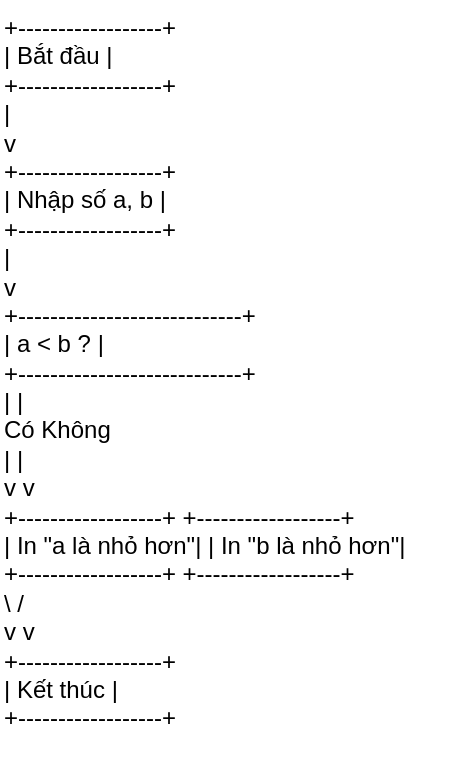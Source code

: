 <mxfile version="26.2.13">
  <diagram id="C5RBs43oDa-KdzZeNtuy" name="Page-1">
    <mxGraphModel dx="996" dy="570" grid="1" gridSize="10" guides="1" tooltips="1" connect="1" arrows="1" fold="1" page="1" pageScale="1" pageWidth="827" pageHeight="1169" math="0" shadow="0">
      <root>
        <mxCell id="WIyWlLk6GJQsqaUBKTNV-0" />
        <mxCell id="WIyWlLk6GJQsqaUBKTNV-1" parent="WIyWlLk6GJQsqaUBKTNV-0" />
        <mxCell id="QL5p2Kg2bx8GruhxpByA-0" value="+------------------+&#xa;|     Bắt đầu      |&#xa;+------------------+&#xa;         |&#xa;         v&#xa;+------------------+&#xa;|  Nhập số a, b    |&#xa;+------------------+&#xa;         |&#xa;         v&#xa;+----------------------------+&#xa;| a &amp;lt; b ?                    |&#xa;+----------------------------+&#xa;      |          |&#xa;     Có         Không&#xa;      |            |&#xa;      v            v&#xa;+------------------+    +------------------+&#xa;| In &quot;a là nhỏ hơn&quot;|    | In &quot;b là nhỏ hơn&quot;|&#xa;+------------------+    +------------------+&#xa;       \             /&#xa;        v           v&#xa;     +------------------+&#xa;     |     Kết thúc     |&#xa;     +------------------+" style="text;whiteSpace=wrap;html=1;" vertex="1" parent="WIyWlLk6GJQsqaUBKTNV-1">
          <mxGeometry x="350" y="230" width="230" height="380" as="geometry" />
        </mxCell>
      </root>
    </mxGraphModel>
  </diagram>
</mxfile>
